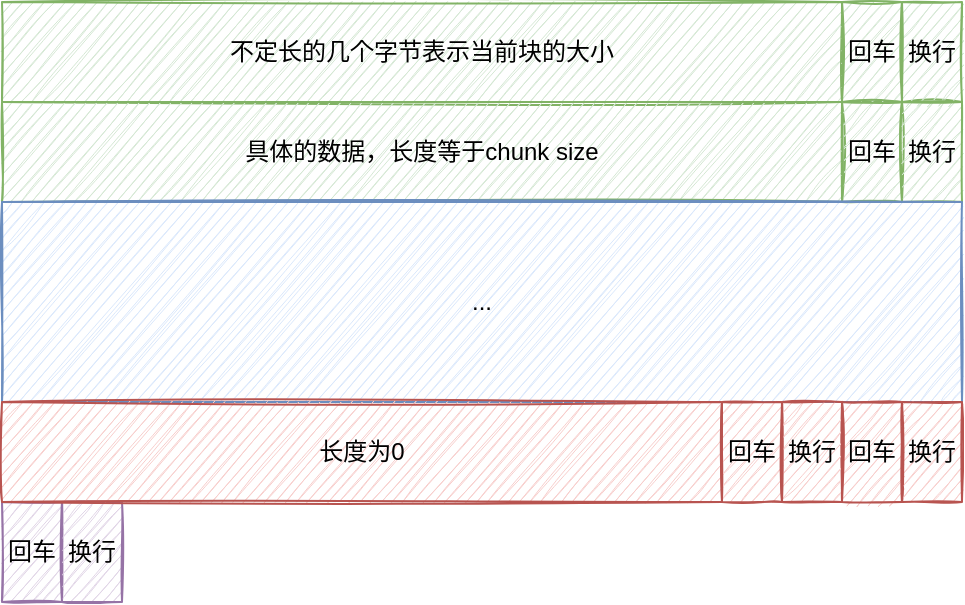 <mxfile version="16.6.5" type="github">
  <diagram id="9ZpSaxzcpz4ULXaL1X-T" name="第 1 页">
    <mxGraphModel dx="946" dy="614" grid="1" gridSize="10" guides="1" tooltips="1" connect="1" arrows="1" fold="1" page="1" pageScale="1" pageWidth="827" pageHeight="1169" background="none" math="0" shadow="0">
      <root>
        <mxCell id="0" />
        <mxCell id="1" parent="0" />
        <mxCell id="QuoUFKUlMbN6moup9SOk-3" value="不定长的几个字节表示当前块的大小" style="rounded=0;whiteSpace=wrap;html=1;fillStyle=auto;fillColor=#d5e8d4;gradientDirection=north;sketch=1;strokeColor=#82b366;" parent="1" vertex="1">
          <mxGeometry x="120" y="100" width="420" height="50" as="geometry" />
        </mxCell>
        <mxCell id="QuoUFKUlMbN6moup9SOk-14" value="具体的数据，长度等于chunk size" style="rounded=0;whiteSpace=wrap;html=1;fillStyle=auto;fillColor=#d5e8d4;gradientDirection=north;sketch=1;strokeColor=#82b366;" parent="1" vertex="1">
          <mxGeometry x="120" y="150" width="420" height="50" as="geometry" />
        </mxCell>
        <mxCell id="QuoUFKUlMbN6moup9SOk-17" value="回车" style="rounded=0;whiteSpace=wrap;html=1;fillStyle=auto;fillColor=#d5e8d4;gradientDirection=north;sketch=1;strokeColor=#82b366;" parent="1" vertex="1">
          <mxGeometry x="540" y="150" width="30" height="50" as="geometry" />
        </mxCell>
        <mxCell id="QuoUFKUlMbN6moup9SOk-18" value="换行" style="rounded=0;whiteSpace=wrap;html=1;fillStyle=auto;fillColor=#d5e8d4;gradientDirection=north;sketch=1;strokeColor=#82b366;" parent="1" vertex="1">
          <mxGeometry x="570" y="150" width="30" height="50" as="geometry" />
        </mxCell>
        <mxCell id="QuoUFKUlMbN6moup9SOk-19" value="..." style="rounded=0;whiteSpace=wrap;html=1;fillStyle=auto;fillColor=#dae8fc;gradientDirection=north;sketch=1;strokeColor=#6c8ebf;" parent="1" vertex="1">
          <mxGeometry x="120" y="200" width="480" height="100" as="geometry" />
        </mxCell>
        <mxCell id="8218wxz1-n193GUCOzv4-2" value="回车" style="rounded=0;whiteSpace=wrap;html=1;fillStyle=auto;fillColor=#e1d5e7;gradientDirection=north;sketch=1;strokeColor=#9673a6;" parent="1" vertex="1">
          <mxGeometry x="120" y="350" width="30" height="50" as="geometry" />
        </mxCell>
        <mxCell id="8218wxz1-n193GUCOzv4-3" value="换行" style="rounded=0;whiteSpace=wrap;html=1;fillStyle=auto;fillColor=#e1d5e7;gradientDirection=north;sketch=1;strokeColor=#9673a6;" parent="1" vertex="1">
          <mxGeometry x="150" y="350" width="30" height="50" as="geometry" />
        </mxCell>
        <mxCell id="n0SPgDfvK4vVQuMixZmU-1" value="回车" style="rounded=0;whiteSpace=wrap;html=1;fillStyle=auto;fillColor=#d5e8d4;gradientDirection=north;sketch=1;strokeColor=#82b366;" vertex="1" parent="1">
          <mxGeometry x="540" y="100" width="30" height="50" as="geometry" />
        </mxCell>
        <mxCell id="n0SPgDfvK4vVQuMixZmU-2" value="换行" style="rounded=0;whiteSpace=wrap;html=1;fillStyle=auto;fillColor=#d5e8d4;gradientDirection=north;sketch=1;strokeColor=#82b366;" vertex="1" parent="1">
          <mxGeometry x="570" y="100" width="30" height="50" as="geometry" />
        </mxCell>
        <mxCell id="n0SPgDfvK4vVQuMixZmU-3" value="长度为0" style="rounded=0;whiteSpace=wrap;html=1;fillStyle=auto;fillColor=#f8cecc;gradientDirection=north;sketch=1;strokeColor=#b85450;" vertex="1" parent="1">
          <mxGeometry x="120" y="300" width="360" height="50" as="geometry" />
        </mxCell>
        <mxCell id="n0SPgDfvK4vVQuMixZmU-5" value="回车" style="rounded=0;whiteSpace=wrap;html=1;fillStyle=auto;fillColor=#f8cecc;gradientDirection=north;sketch=1;strokeColor=#b85450;" vertex="1" parent="1">
          <mxGeometry x="540" y="300" width="30" height="50" as="geometry" />
        </mxCell>
        <mxCell id="n0SPgDfvK4vVQuMixZmU-6" value="换行" style="rounded=0;whiteSpace=wrap;html=1;fillStyle=auto;fillColor=#f8cecc;gradientDirection=north;sketch=1;strokeColor=#b85450;" vertex="1" parent="1">
          <mxGeometry x="570" y="300" width="30" height="50" as="geometry" />
        </mxCell>
        <mxCell id="n0SPgDfvK4vVQuMixZmU-7" value="回车" style="rounded=0;whiteSpace=wrap;html=1;fillStyle=auto;fillColor=#f8cecc;gradientDirection=north;sketch=1;strokeColor=#b85450;" vertex="1" parent="1">
          <mxGeometry x="480" y="300" width="30" height="50" as="geometry" />
        </mxCell>
        <mxCell id="n0SPgDfvK4vVQuMixZmU-8" value="换行" style="rounded=0;whiteSpace=wrap;html=1;fillStyle=auto;fillColor=#f8cecc;gradientDirection=north;sketch=1;strokeColor=#b85450;" vertex="1" parent="1">
          <mxGeometry x="510" y="300" width="30" height="50" as="geometry" />
        </mxCell>
      </root>
    </mxGraphModel>
  </diagram>
</mxfile>
